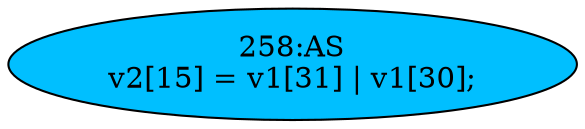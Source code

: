 strict digraph "" {
	node [label="\N"];
	"258:AS"	 [ast="<pyverilog.vparser.ast.Assign object at 0x7f40784bdd50>",
		def_var="['v2']",
		fillcolor=deepskyblue,
		label="258:AS
v2[15] = v1[31] | v1[30];",
		statements="[]",
		style=filled,
		typ=Assign,
		use_var="['v1', 'v1']"];
}
